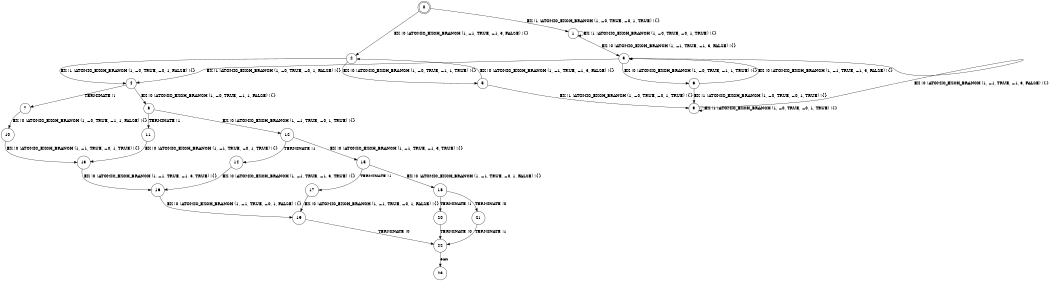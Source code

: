 digraph BCG {
size = "7, 10.5";
center = TRUE;
node [shape = circle];
0 [peripheries = 2];
0 -> 1 [label = "EX !1 !ATOMIC_EXCH_BRANCH (1, +0, TRUE, +0, 1, TRUE) !{}"];
0 -> 2 [label = "EX !0 !ATOMIC_EXCH_BRANCH (1, +1, TRUE, +1, 3, FALSE) !{}"];
1 -> 3 [label = "EX !0 !ATOMIC_EXCH_BRANCH (1, +1, TRUE, +1, 3, FALSE) !{}"];
1 -> 1 [label = "EX !1 !ATOMIC_EXCH_BRANCH (1, +0, TRUE, +0, 1, TRUE) !{}"];
2 -> 4 [label = "EX !1 !ATOMIC_EXCH_BRANCH (1, +0, TRUE, +0, 1, FALSE) !{}"];
2 -> 5 [label = "EX !0 !ATOMIC_EXCH_BRANCH (1, +0, TRUE, +1, 1, TRUE) !{}"];
3 -> 4 [label = "EX !1 !ATOMIC_EXCH_BRANCH (1, +0, TRUE, +0, 1, FALSE) !{}"];
3 -> 6 [label = "EX !0 !ATOMIC_EXCH_BRANCH (1, +0, TRUE, +1, 1, TRUE) !{}"];
4 -> 7 [label = "TERMINATE !1"];
4 -> 8 [label = "EX !0 !ATOMIC_EXCH_BRANCH (1, +0, TRUE, +1, 1, FALSE) !{}"];
5 -> 9 [label = "EX !1 !ATOMIC_EXCH_BRANCH (1, +0, TRUE, +0, 1, TRUE) !{}"];
5 -> 2 [label = "EX !0 !ATOMIC_EXCH_BRANCH (1, +1, TRUE, +1, 3, FALSE) !{}"];
6 -> 9 [label = "EX !1 !ATOMIC_EXCH_BRANCH (1, +0, TRUE, +0, 1, TRUE) !{}"];
6 -> 3 [label = "EX !0 !ATOMIC_EXCH_BRANCH (1, +1, TRUE, +1, 3, FALSE) !{}"];
7 -> 10 [label = "EX !0 !ATOMIC_EXCH_BRANCH (1, +0, TRUE, +1, 1, FALSE) !{}"];
8 -> 11 [label = "TERMINATE !1"];
8 -> 12 [label = "EX !0 !ATOMIC_EXCH_BRANCH (1, +1, TRUE, +0, 1, TRUE) !{}"];
9 -> 9 [label = "EX !1 !ATOMIC_EXCH_BRANCH (1, +0, TRUE, +0, 1, TRUE) !{}"];
9 -> 3 [label = "EX !0 !ATOMIC_EXCH_BRANCH (1, +1, TRUE, +1, 3, FALSE) !{}"];
10 -> 13 [label = "EX !0 !ATOMIC_EXCH_BRANCH (1, +1, TRUE, +0, 1, TRUE) !{}"];
11 -> 13 [label = "EX !0 !ATOMIC_EXCH_BRANCH (1, +1, TRUE, +0, 1, TRUE) !{}"];
12 -> 14 [label = "TERMINATE !1"];
12 -> 15 [label = "EX !0 !ATOMIC_EXCH_BRANCH (1, +1, TRUE, +1, 3, TRUE) !{}"];
13 -> 16 [label = "EX !0 !ATOMIC_EXCH_BRANCH (1, +1, TRUE, +1, 3, TRUE) !{}"];
14 -> 16 [label = "EX !0 !ATOMIC_EXCH_BRANCH (1, +1, TRUE, +1, 3, TRUE) !{}"];
15 -> 17 [label = "TERMINATE !1"];
15 -> 18 [label = "EX !0 !ATOMIC_EXCH_BRANCH (1, +1, TRUE, +0, 1, FALSE) !{}"];
16 -> 19 [label = "EX !0 !ATOMIC_EXCH_BRANCH (1, +1, TRUE, +0, 1, FALSE) !{}"];
17 -> 19 [label = "EX !0 !ATOMIC_EXCH_BRANCH (1, +1, TRUE, +0, 1, FALSE) !{}"];
18 -> 20 [label = "TERMINATE !1"];
18 -> 21 [label = "TERMINATE !0"];
19 -> 22 [label = "TERMINATE !0"];
20 -> 22 [label = "TERMINATE !0"];
21 -> 22 [label = "TERMINATE !1"];
22 -> 23 [label = "exit"];
}
